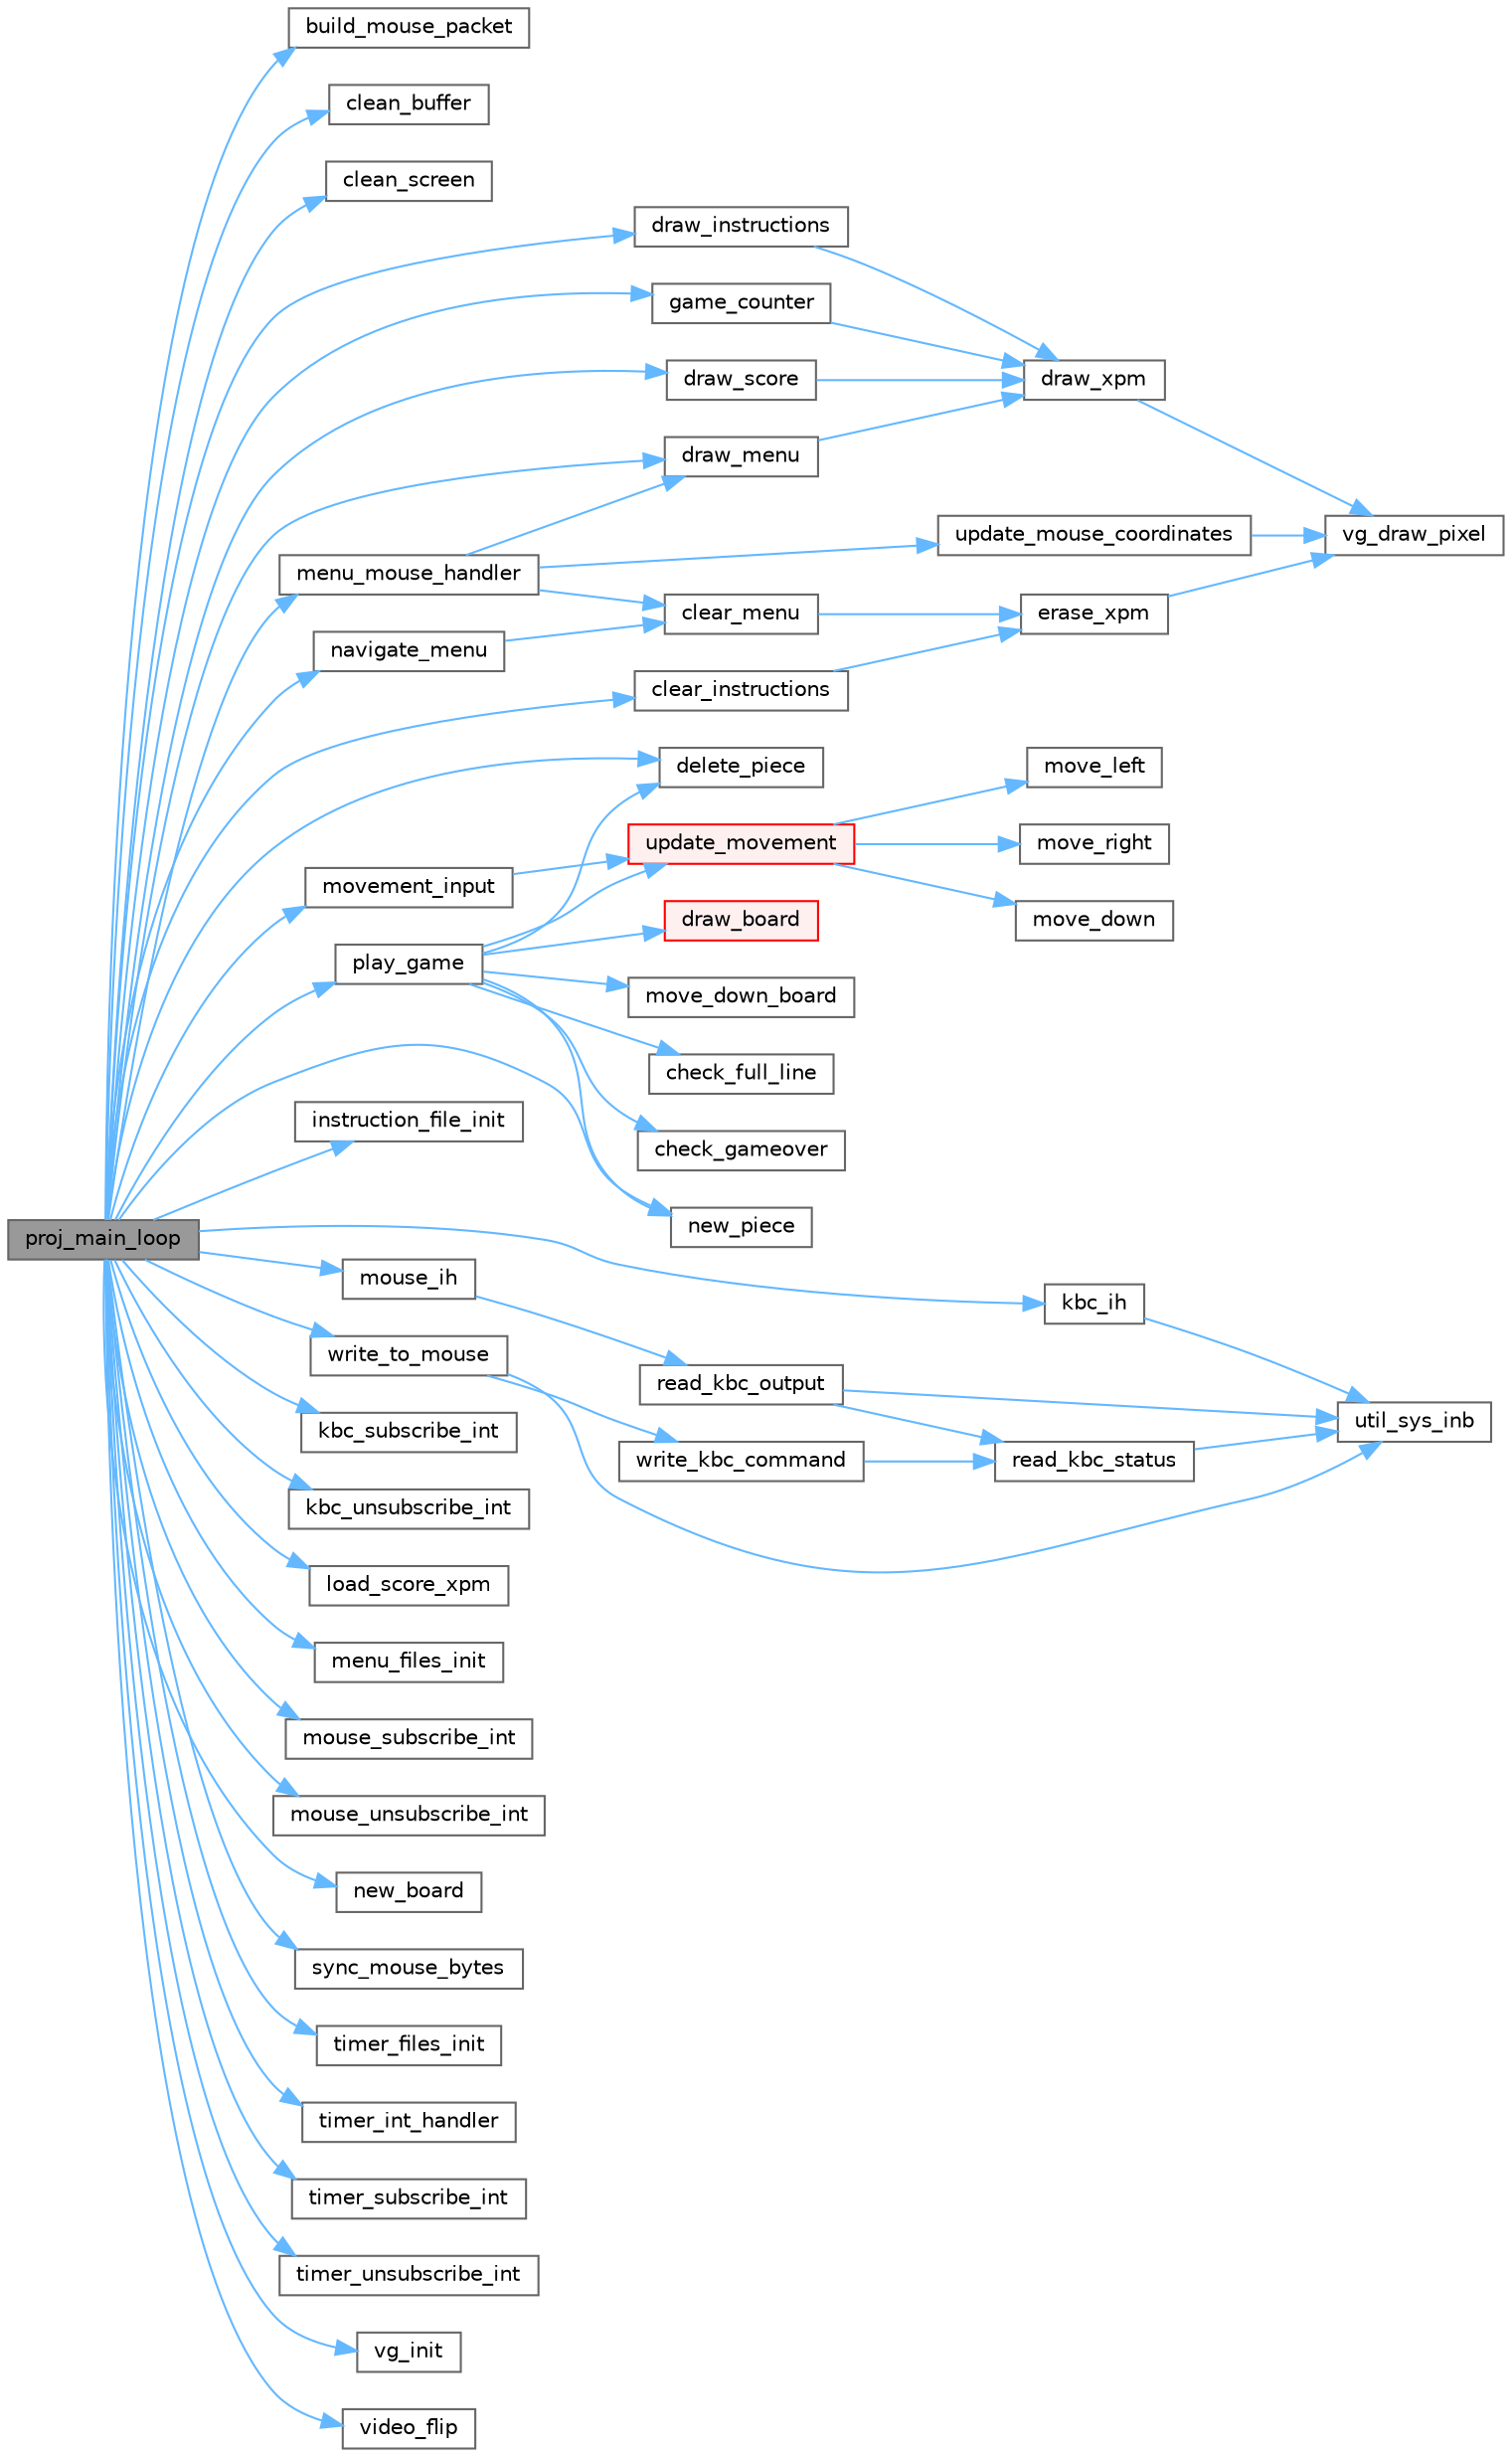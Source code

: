 digraph "proj_main_loop"
{
 // LATEX_PDF_SIZE
  bgcolor="transparent";
  edge [fontname=Helvetica,fontsize=10,labelfontname=Helvetica,labelfontsize=10];
  node [fontname=Helvetica,fontsize=10,shape=box,height=0.2,width=0.4];
  rankdir="LR";
  Node1 [label="proj_main_loop",height=0.2,width=0.4,color="gray40", fillcolor="grey60", style="filled", fontcolor="black",tooltip=" "];
  Node1 -> Node2 [color="steelblue1",style="solid"];
  Node2 [label="build_mouse_packet",height=0.2,width=0.4,color="grey40", fillcolor="white", style="filled",URL="$mouse_8c.html#a70cace58d99c73d35b0bb8202e29d620",tooltip="Builds a packet from the bytes received from the mouse."];
  Node1 -> Node3 [color="steelblue1",style="solid"];
  Node3 [label="clean_buffer",height=0.2,width=0.4,color="grey40", fillcolor="white", style="filled",URL="$vbe__graphics_8c.html#afcd8f056f1d9ad71f05b54113d51ad08",tooltip="Clears the buffer."];
  Node1 -> Node4 [color="steelblue1",style="solid"];
  Node4 [label="clean_screen",height=0.2,width=0.4,color="grey40", fillcolor="white", style="filled",URL="$vbe__graphics_8c.html#a93b29a3eb1217f2e7bf203f546a19cff",tooltip="Clears the screen."];
  Node1 -> Node5 [color="steelblue1",style="solid"];
  Node5 [label="clear_instructions",height=0.2,width=0.4,color="grey40", fillcolor="white", style="filled",URL="$menu_8c.html#a565fd8fef5aa1b3874722adf616cdf89",tooltip="This function clears the XPM images for the instruction."];
  Node5 -> Node6 [color="steelblue1",style="solid"];
  Node6 [label="erase_xpm",height=0.2,width=0.4,color="grey40", fillcolor="white", style="filled",URL="$vbe__graphics_8c.html#a523ae4127a08a05e5625c63ddbec8921",tooltip="Erases an xpm image from the screen."];
  Node6 -> Node7 [color="steelblue1",style="solid"];
  Node7 [label="vg_draw_pixel",height=0.2,width=0.4,color="grey40", fillcolor="white", style="filled",URL="$vbe__graphics_8c.html#a08c498ffeb0a3962e3b7711b57397741",tooltip="Draws a pixel on the screen."];
  Node1 -> Node8 [color="steelblue1",style="solid"];
  Node8 [label="delete_piece",height=0.2,width=0.4,color="grey40", fillcolor="white", style="filled",URL="$board_8c.html#adaa0b31ef3c2e39f979db5f7feb9bd4f",tooltip="Function that frees the memory used by a game piece."];
  Node1 -> Node9 [color="steelblue1",style="solid"];
  Node9 [label="draw_instructions",height=0.2,width=0.4,color="grey40", fillcolor="white", style="filled",URL="$menu_8c.html#a881dbf35f83408ef6b3f12e7c5c1aaef",tooltip="Draws the instructions."];
  Node9 -> Node10 [color="steelblue1",style="solid"];
  Node10 [label="draw_xpm",height=0.2,width=0.4,color="grey40", fillcolor="white", style="filled",URL="$vbe__graphics_8c.html#a380399764d328e4888ded6fe62053ab7",tooltip="Draws an xpm image on the screen."];
  Node10 -> Node7 [color="steelblue1",style="solid"];
  Node1 -> Node11 [color="steelblue1",style="solid"];
  Node11 [label="draw_menu",height=0.2,width=0.4,color="grey40", fillcolor="white", style="filled",URL="$menu_8c.html#a8b436345808e86cfdb278061a65a0fe7",tooltip="Draws the menu screen."];
  Node11 -> Node10 [color="steelblue1",style="solid"];
  Node1 -> Node12 [color="steelblue1",style="solid"];
  Node12 [label="draw_score",height=0.2,width=0.4,color="grey40", fillcolor="white", style="filled",URL="$game_8c.html#a200dcd33e635176ca83ddde81b7b7610",tooltip="Draws the score XPM image."];
  Node12 -> Node10 [color="steelblue1",style="solid"];
  Node1 -> Node13 [color="steelblue1",style="solid"];
  Node13 [label="game_counter",height=0.2,width=0.4,color="grey40", fillcolor="white", style="filled",URL="$game__timer_8c.html#a9a5bd635a15d46f26cf4b60ebbedac3a",tooltip="Draws the game timer on the screen."];
  Node13 -> Node10 [color="steelblue1",style="solid"];
  Node1 -> Node14 [color="steelblue1",style="solid"];
  Node14 [label="instruction_file_init",height=0.2,width=0.4,color="grey40", fillcolor="white", style="filled",URL="$menu_8c.html#a87ab8b0a7b21939cbb3d96a3dcec95cc",tooltip="Initializes the necessary XPM image files for the menu screen."];
  Node1 -> Node15 [color="steelblue1",style="solid"];
  Node15 [label="kbc_ih",height=0.2,width=0.4,color="grey40", fillcolor="white", style="filled",URL="$keyboard_8c.html#aea970a154161a35f6894898a092ed70a",tooltip="Keyboard interrupt handler."];
  Node15 -> Node16 [color="steelblue1",style="solid"];
  Node16 [label="util_sys_inb",height=0.2,width=0.4,color="grey40", fillcolor="white", style="filled",URL="$utils_8c.html#a79a031a8611f5b2d6afa4158e92b0fb4",tooltip="Reads from the port and transforms it into an 8 bit value."];
  Node1 -> Node17 [color="steelblue1",style="solid"];
  Node17 [label="kbc_subscribe_int",height=0.2,width=0.4,color="grey40", fillcolor="white", style="filled",URL="$keyboard_8c.html#a02884ada1971dbade466081413210b18",tooltip="Subscribes a keyboard interrupt."];
  Node1 -> Node18 [color="steelblue1",style="solid"];
  Node18 [label="kbc_unsubscribe_int",height=0.2,width=0.4,color="grey40", fillcolor="white", style="filled",URL="$keyboard_8c.html#a1102381e6a9e876e05dd78c58ccb5673",tooltip="Unsubscribes a keyboard interrupt."];
  Node1 -> Node19 [color="steelblue1",style="solid"];
  Node19 [label="load_score_xpm",height=0.2,width=0.4,color="grey40", fillcolor="white", style="filled",URL="$game_8c.html#aaa59abd695d973d7429112e553ad8fa3",tooltip="Loads the XPM image."];
  Node1 -> Node20 [color="steelblue1",style="solid"];
  Node20 [label="menu_files_init",height=0.2,width=0.4,color="grey40", fillcolor="white", style="filled",URL="$menu_8c.html#a677acea5d0ed936bbe8169f061a40fec",tooltip="Initializes the necessary XPM image files for the menu screen."];
  Node1 -> Node21 [color="steelblue1",style="solid"];
  Node21 [label="menu_mouse_handler",height=0.2,width=0.4,color="grey40", fillcolor="white", style="filled",URL="$menu_8c.html#ad9df0e59e18acd09170f5b66cabf858a",tooltip="Handles mouse events on the menu screen."];
  Node21 -> Node22 [color="steelblue1",style="solid"];
  Node22 [label="clear_menu",height=0.2,width=0.4,color="grey40", fillcolor="white", style="filled",URL="$menu_8c.html#ac236c3db0ae243876d31c6d59444e1cd",tooltip="This function clears the XPM images for the menu screen."];
  Node22 -> Node6 [color="steelblue1",style="solid"];
  Node21 -> Node11 [color="steelblue1",style="solid"];
  Node21 -> Node23 [color="steelblue1",style="solid"];
  Node23 [label="update_mouse_coordinates",height=0.2,width=0.4,color="grey40", fillcolor="white", style="filled",URL="$menu_8c.html#a9534132d51542fec5082458288d49b23",tooltip="Updates the mouse coordinates on the menu screen."];
  Node23 -> Node7 [color="steelblue1",style="solid"];
  Node1 -> Node24 [color="steelblue1",style="solid"];
  Node24 [label="mouse_ih",height=0.2,width=0.4,color="grey40", fillcolor="white", style="filled",URL="$mouse_8c.html#a210374b50462acdedab00df64d5cea3c",tooltip="The interrupt handler for mouse interrupts."];
  Node24 -> Node25 [color="steelblue1",style="solid"];
  Node25 [label="read_kbc_output",height=0.2,width=0.4,color="grey40", fillcolor="white", style="filled",URL="$mouse_8c.html#a4d243ee9e6e25fd22d0d7e53e2dd2f90",tooltip="Reads the output from the keyboard controller."];
  Node25 -> Node26 [color="steelblue1",style="solid"];
  Node26 [label="read_kbc_status",height=0.2,width=0.4,color="grey40", fillcolor="white", style="filled",URL="$mouse_8c.html#a56ce3da7a1cebb928912020a9e554828",tooltip="Reads the status of the keyboard controller."];
  Node26 -> Node16 [color="steelblue1",style="solid"];
  Node25 -> Node16 [color="steelblue1",style="solid"];
  Node1 -> Node27 [color="steelblue1",style="solid"];
  Node27 [label="mouse_subscribe_int",height=0.2,width=0.4,color="grey40", fillcolor="white", style="filled",URL="$mouse_8c.html#a20285aed4b3ef45812cd967532dd09db",tooltip="Subscribes to the mouse interrupts."];
  Node1 -> Node28 [color="steelblue1",style="solid"];
  Node28 [label="mouse_unsubscribe_int",height=0.2,width=0.4,color="grey40", fillcolor="white", style="filled",URL="$mouse_8c.html#a3ecf823d80520009ae5e0d76ae40a3c3",tooltip="Unsubscribes to the mouse interrupts."];
  Node1 -> Node29 [color="steelblue1",style="solid"];
  Node29 [label="movement_input",height=0.2,width=0.4,color="grey40", fillcolor="white", style="filled",URL="$game_8c.html#a07262bb3793448f1bec8e073827a09fa",tooltip="Handles the movement input for the current piece."];
  Node29 -> Node30 [color="steelblue1",style="solid"];
  Node30 [label="update_movement",height=0.2,width=0.4,color="red", fillcolor="#FFF0F0", style="filled",URL="$piece__move_8c.html#a282c63a6f955533c982a3868bf843dd2",tooltip="Updates the movement of the Tetris piece."];
  Node30 -> Node31 [color="steelblue1",style="solid"];
  Node31 [label="move_down",height=0.2,width=0.4,color="grey40", fillcolor="white", style="filled",URL="$piece__move_8c.html#a13cb62900f79e85d9007bb1234004072",tooltip="Moves the Tetris piece downwards."];
  Node30 -> Node32 [color="steelblue1",style="solid"];
  Node32 [label="move_left",height=0.2,width=0.4,color="grey40", fillcolor="white", style="filled",URL="$piece__move_8c.html#ac078349cf0c19f3ca2eb7276415d1352",tooltip="Moves the Tetris piece to the left."];
  Node30 -> Node33 [color="steelblue1",style="solid"];
  Node33 [label="move_right",height=0.2,width=0.4,color="grey40", fillcolor="white", style="filled",URL="$piece__move_8c.html#a97c4f91bfa62579d483145e89eb54778",tooltip="Moves the Tetris piece to the right."];
  Node1 -> Node35 [color="steelblue1",style="solid"];
  Node35 [label="navigate_menu",height=0.2,width=0.4,color="grey40", fillcolor="white", style="filled",URL="$menu_8c.html#a5545a30474386b54802eddd5458df26b",tooltip="This function navigates the menu screen based on the user input."];
  Node35 -> Node22 [color="steelblue1",style="solid"];
  Node1 -> Node36 [color="steelblue1",style="solid"];
  Node36 [label="new_board",height=0.2,width=0.4,color="grey40", fillcolor="white", style="filled",URL="$board_8c.html#af103816f6a5b108be6139a1b73dc168b",tooltip="Function that creates a new game board."];
  Node1 -> Node37 [color="steelblue1",style="solid"];
  Node37 [label="new_piece",height=0.2,width=0.4,color="grey40", fillcolor="white", style="filled",URL="$board_8c.html#a7f5822c6511e375f9b796d7ef0bf3bff",tooltip="Function that creates a new game piece."];
  Node1 -> Node38 [color="steelblue1",style="solid"];
  Node38 [label="play_game",height=0.2,width=0.4,color="grey40", fillcolor="white", style="filled",URL="$game_8c.html#ae5c5488476ad939ec12809dfd4941fa9",tooltip="Plays the game with the given piece."];
  Node38 -> Node39 [color="steelblue1",style="solid"];
  Node39 [label="check_full_line",height=0.2,width=0.4,color="grey40", fillcolor="white", style="filled",URL="$game_8c.html#ad4d144d757a57a1c36395bf30787dc4b",tooltip="Checks if the board has last line full."];
  Node38 -> Node40 [color="steelblue1",style="solid"];
  Node40 [label="check_gameover",height=0.2,width=0.4,color="grey40", fillcolor="white", style="filled",URL="$game_8c.html#acfa86198675a4906cae7d865aa12cd60",tooltip="Checks for game over in game."];
  Node38 -> Node8 [color="steelblue1",style="solid"];
  Node38 -> Node41 [color="steelblue1",style="solid"];
  Node41 [label="draw_board",height=0.2,width=0.4,color="red", fillcolor="#FFF0F0", style="filled",URL="$board_8c.html#a9156ff91f463b226d488145b185ae0c5",tooltip="Function that draws the game board."];
  Node38 -> Node45 [color="steelblue1",style="solid"];
  Node45 [label="move_down_board",height=0.2,width=0.4,color="grey40", fillcolor="white", style="filled",URL="$game_8c.html#a78417e1da9634089b6a7605fcd2dc743",tooltip="Moves the board down one row."];
  Node38 -> Node37 [color="steelblue1",style="solid"];
  Node38 -> Node30 [color="steelblue1",style="solid"];
  Node1 -> Node46 [color="steelblue1",style="solid"];
  Node46 [label="sync_mouse_bytes",height=0.2,width=0.4,color="grey40", fillcolor="white", style="filled",URL="$mouse_8c.html#a4f0280307b4c1f44f618e7df06936d2c",tooltip="Initializes the packet of bytes received from the mouse."];
  Node1 -> Node47 [color="steelblue1",style="solid"];
  Node47 [label="timer_files_init",height=0.2,width=0.4,color="grey40", fillcolor="white", style="filled",URL="$game__timer_8c.html#a93615f9c3349716694bc6cdf80615f72",tooltip="Initializes the timer image xpm files."];
  Node1 -> Node48 [color="steelblue1",style="solid"];
  Node48 [label="timer_int_handler",height=0.2,width=0.4,color="grey40", fillcolor="white", style="filled",URL="$timer_8c.html#a91a2072306c68353712a6b771287dc2c",tooltip=" "];
  Node1 -> Node49 [color="steelblue1",style="solid"];
  Node49 [label="timer_subscribe_int",height=0.2,width=0.4,color="grey40", fillcolor="white", style="filled",URL="$timer_8c.html#ac57a7e1140a7e00ad95ac5488d2a671b",tooltip=" "];
  Node1 -> Node50 [color="steelblue1",style="solid"];
  Node50 [label="timer_unsubscribe_int",height=0.2,width=0.4,color="grey40", fillcolor="white", style="filled",URL="$timer_8c.html#afabd21de449be154dd65d5fdb2d8045d",tooltip=" "];
  Node1 -> Node51 [color="steelblue1",style="solid"];
  Node51 [label="vg_init",height=0.2,width=0.4,color="grey40", fillcolor="white", style="filled",URL="$vbe__graphics_8c.html#afa0e432c3ebeefc29a59abc4d22918df",tooltip=" "];
  Node1 -> Node52 [color="steelblue1",style="solid"];
  Node52 [label="video_flip",height=0.2,width=0.4,color="grey40", fillcolor="white", style="filled",URL="$vbe__graphics_8c.html#af6c8da125917e2ba1f263daa9d3b72cc",tooltip="Flips the buffer to the screen."];
  Node1 -> Node53 [color="steelblue1",style="solid"];
  Node53 [label="write_to_mouse",height=0.2,width=0.4,color="grey40", fillcolor="white", style="filled",URL="$mouse_8c.html#a0cee9b230b812d6261cfe0c72be343a8",tooltip="Writes a command to the mouse."];
  Node53 -> Node16 [color="steelblue1",style="solid"];
  Node53 -> Node54 [color="steelblue1",style="solid"];
  Node54 [label="write_kbc_command",height=0.2,width=0.4,color="grey40", fillcolor="white", style="filled",URL="$mouse_8c.html#acd2de5dc5731158db5229777028cb855",tooltip="Writes a command to the keyboard controller."];
  Node54 -> Node26 [color="steelblue1",style="solid"];
}
